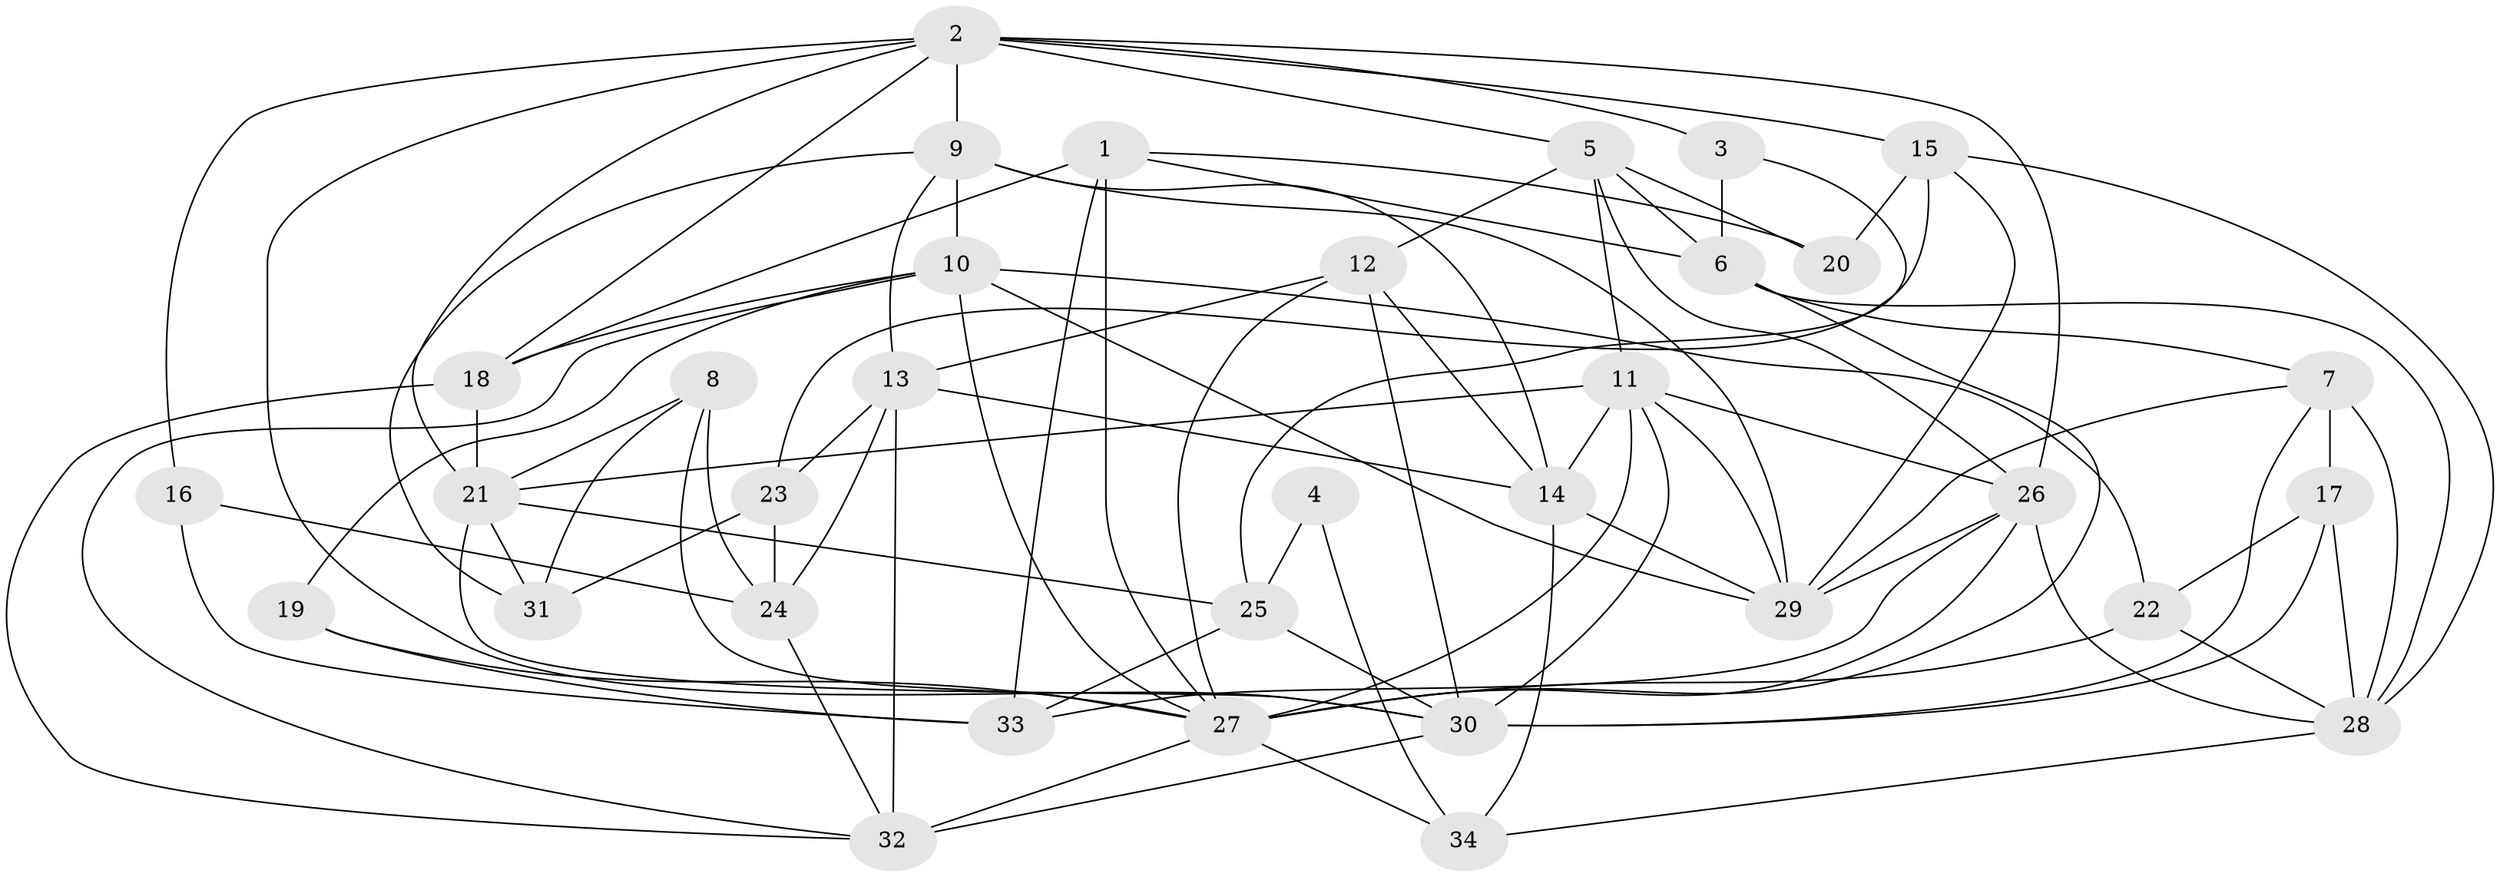// original degree distribution, {4: 0.25, 5: 0.22058823529411764, 3: 0.3235294117647059, 2: 0.08823529411764706, 6: 0.07352941176470588, 7: 0.04411764705882353}
// Generated by graph-tools (version 1.1) at 2025/26/03/09/25 03:26:17]
// undirected, 34 vertices, 92 edges
graph export_dot {
graph [start="1"]
  node [color=gray90,style=filled];
  1;
  2;
  3;
  4;
  5;
  6;
  7;
  8;
  9;
  10;
  11;
  12;
  13;
  14;
  15;
  16;
  17;
  18;
  19;
  20;
  21;
  22;
  23;
  24;
  25;
  26;
  27;
  28;
  29;
  30;
  31;
  32;
  33;
  34;
  1 -- 6 [weight=1.0];
  1 -- 18 [weight=1.0];
  1 -- 20 [weight=1.0];
  1 -- 27 [weight=1.0];
  1 -- 33 [weight=1.0];
  2 -- 3 [weight=1.0];
  2 -- 5 [weight=1.0];
  2 -- 9 [weight=1.0];
  2 -- 15 [weight=1.0];
  2 -- 16 [weight=1.0];
  2 -- 18 [weight=1.0];
  2 -- 21 [weight=1.0];
  2 -- 26 [weight=1.0];
  2 -- 30 [weight=1.0];
  3 -- 6 [weight=1.0];
  3 -- 25 [weight=1.0];
  4 -- 25 [weight=1.0];
  4 -- 34 [weight=1.0];
  5 -- 6 [weight=1.0];
  5 -- 11 [weight=2.0];
  5 -- 12 [weight=1.0];
  5 -- 20 [weight=2.0];
  5 -- 26 [weight=1.0];
  6 -- 7 [weight=1.0];
  6 -- 27 [weight=1.0];
  6 -- 28 [weight=1.0];
  7 -- 17 [weight=1.0];
  7 -- 28 [weight=1.0];
  7 -- 29 [weight=1.0];
  7 -- 30 [weight=1.0];
  8 -- 21 [weight=2.0];
  8 -- 24 [weight=1.0];
  8 -- 27 [weight=1.0];
  8 -- 31 [weight=1.0];
  9 -- 10 [weight=1.0];
  9 -- 13 [weight=1.0];
  9 -- 14 [weight=1.0];
  9 -- 29 [weight=1.0];
  9 -- 31 [weight=1.0];
  10 -- 18 [weight=1.0];
  10 -- 19 [weight=1.0];
  10 -- 22 [weight=1.0];
  10 -- 27 [weight=1.0];
  10 -- 29 [weight=1.0];
  10 -- 32 [weight=1.0];
  11 -- 14 [weight=1.0];
  11 -- 21 [weight=1.0];
  11 -- 26 [weight=1.0];
  11 -- 27 [weight=1.0];
  11 -- 29 [weight=1.0];
  11 -- 30 [weight=1.0];
  12 -- 13 [weight=1.0];
  12 -- 14 [weight=1.0];
  12 -- 27 [weight=1.0];
  12 -- 30 [weight=2.0];
  13 -- 14 [weight=1.0];
  13 -- 23 [weight=1.0];
  13 -- 24 [weight=1.0];
  13 -- 32 [weight=1.0];
  14 -- 29 [weight=1.0];
  14 -- 34 [weight=2.0];
  15 -- 20 [weight=1.0];
  15 -- 23 [weight=1.0];
  15 -- 28 [weight=1.0];
  15 -- 29 [weight=1.0];
  16 -- 24 [weight=1.0];
  16 -- 33 [weight=1.0];
  17 -- 22 [weight=1.0];
  17 -- 28 [weight=1.0];
  17 -- 30 [weight=1.0];
  18 -- 21 [weight=1.0];
  18 -- 32 [weight=1.0];
  19 -- 27 [weight=1.0];
  19 -- 33 [weight=1.0];
  21 -- 25 [weight=1.0];
  21 -- 30 [weight=1.0];
  21 -- 31 [weight=1.0];
  22 -- 27 [weight=1.0];
  22 -- 28 [weight=1.0];
  23 -- 24 [weight=1.0];
  23 -- 31 [weight=1.0];
  24 -- 32 [weight=1.0];
  25 -- 30 [weight=1.0];
  25 -- 33 [weight=1.0];
  26 -- 27 [weight=1.0];
  26 -- 28 [weight=1.0];
  26 -- 29 [weight=1.0];
  26 -- 33 [weight=1.0];
  27 -- 32 [weight=1.0];
  27 -- 34 [weight=2.0];
  28 -- 34 [weight=1.0];
  30 -- 32 [weight=1.0];
}
